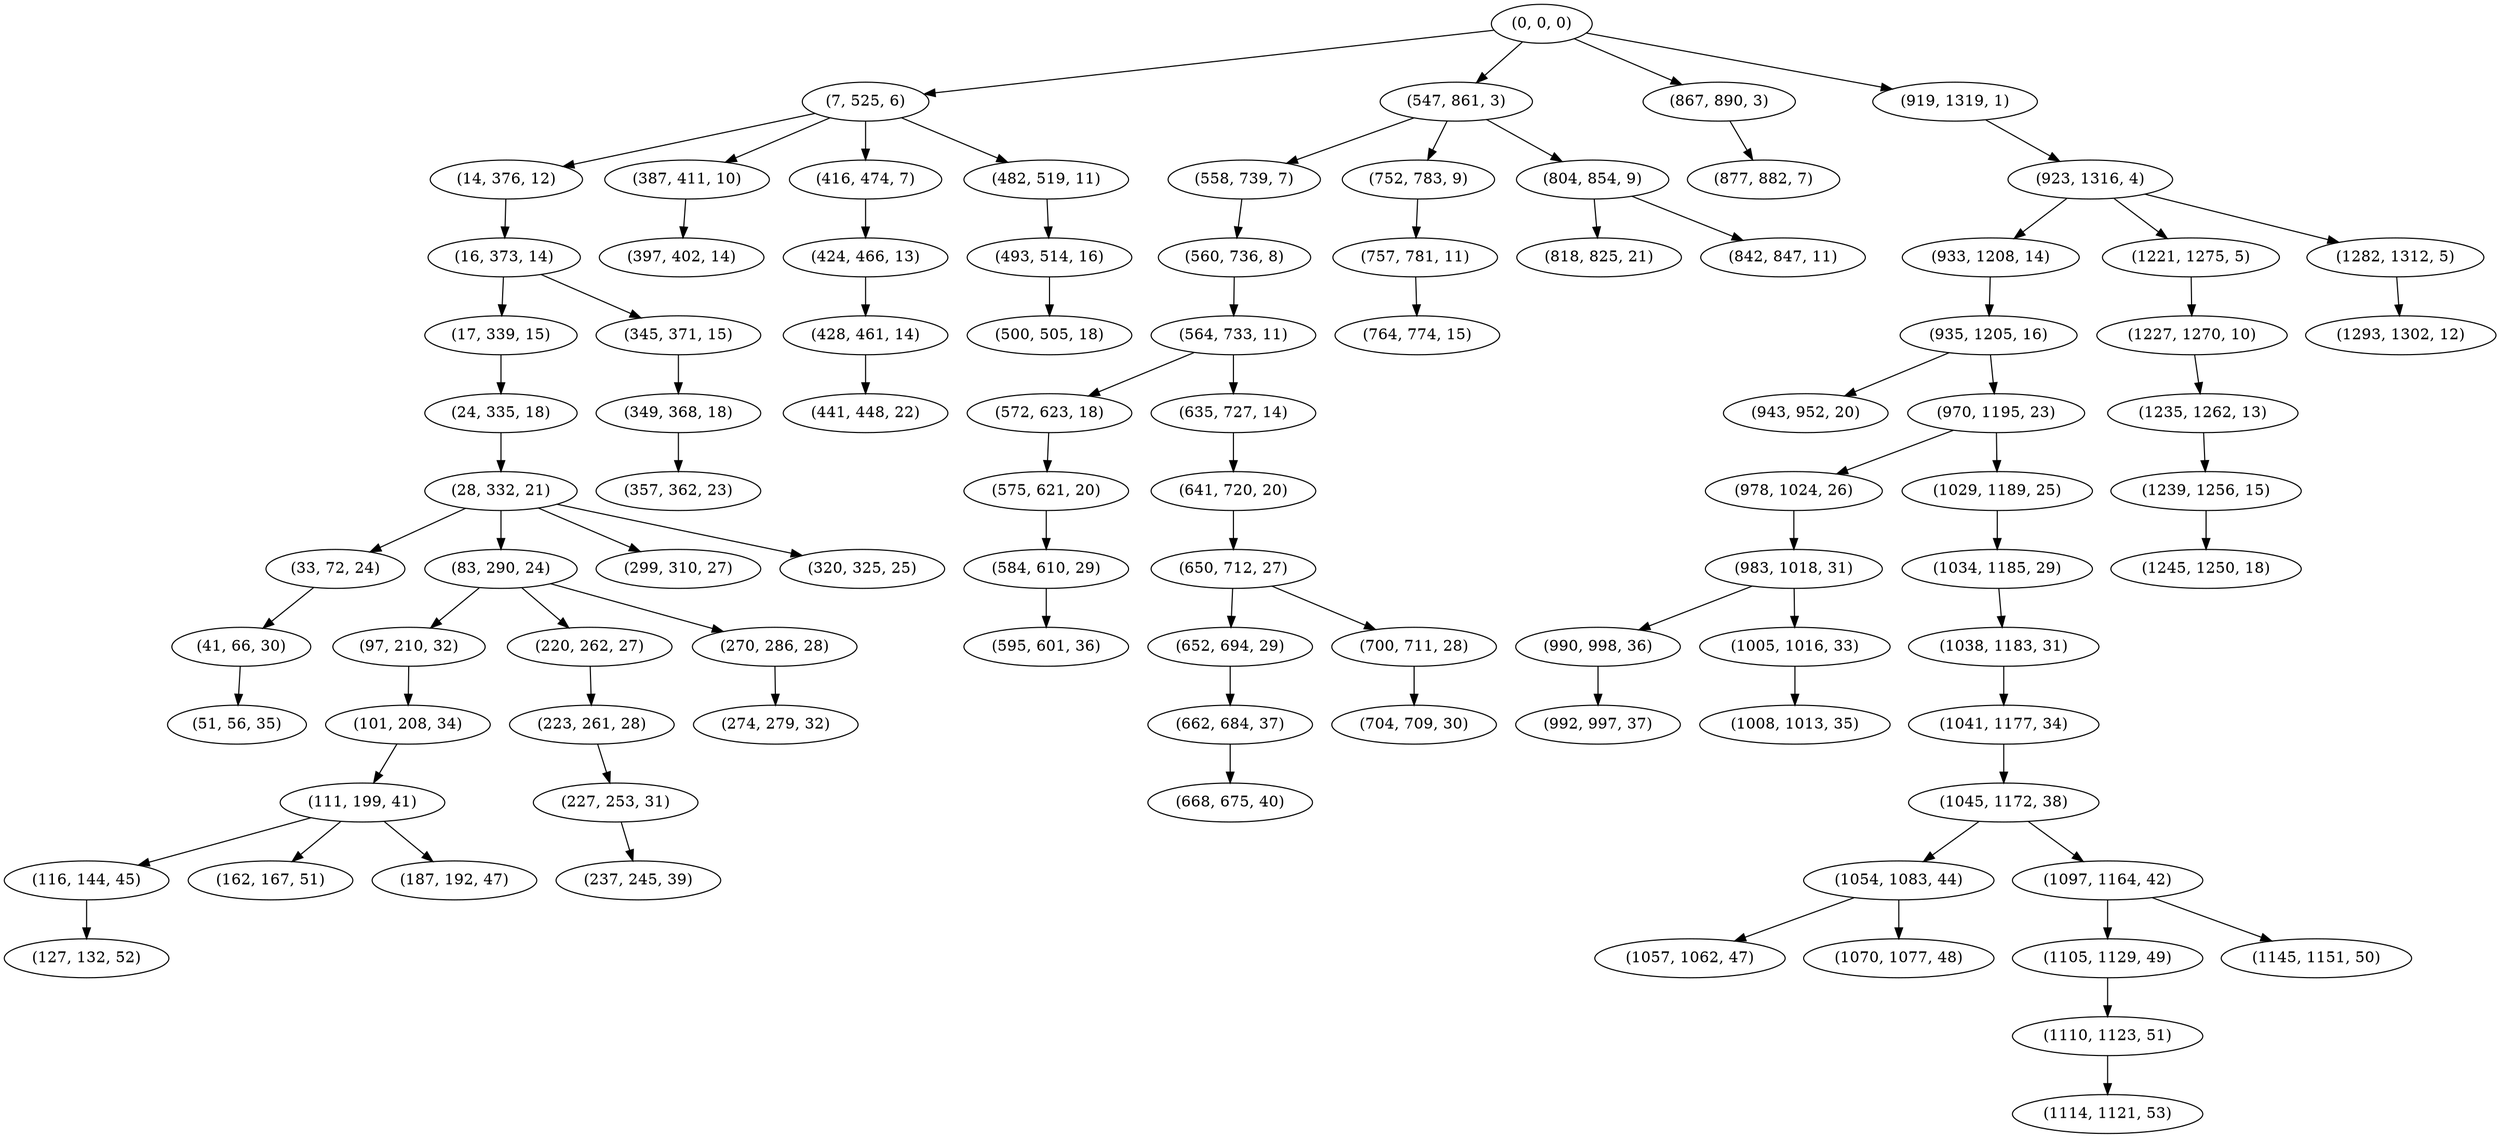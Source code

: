 digraph tree {
    "(0, 0, 0)";
    "(7, 525, 6)";
    "(14, 376, 12)";
    "(16, 373, 14)";
    "(17, 339, 15)";
    "(24, 335, 18)";
    "(28, 332, 21)";
    "(33, 72, 24)";
    "(41, 66, 30)";
    "(51, 56, 35)";
    "(83, 290, 24)";
    "(97, 210, 32)";
    "(101, 208, 34)";
    "(111, 199, 41)";
    "(116, 144, 45)";
    "(127, 132, 52)";
    "(162, 167, 51)";
    "(187, 192, 47)";
    "(220, 262, 27)";
    "(223, 261, 28)";
    "(227, 253, 31)";
    "(237, 245, 39)";
    "(270, 286, 28)";
    "(274, 279, 32)";
    "(299, 310, 27)";
    "(320, 325, 25)";
    "(345, 371, 15)";
    "(349, 368, 18)";
    "(357, 362, 23)";
    "(387, 411, 10)";
    "(397, 402, 14)";
    "(416, 474, 7)";
    "(424, 466, 13)";
    "(428, 461, 14)";
    "(441, 448, 22)";
    "(482, 519, 11)";
    "(493, 514, 16)";
    "(500, 505, 18)";
    "(547, 861, 3)";
    "(558, 739, 7)";
    "(560, 736, 8)";
    "(564, 733, 11)";
    "(572, 623, 18)";
    "(575, 621, 20)";
    "(584, 610, 29)";
    "(595, 601, 36)";
    "(635, 727, 14)";
    "(641, 720, 20)";
    "(650, 712, 27)";
    "(652, 694, 29)";
    "(662, 684, 37)";
    "(668, 675, 40)";
    "(700, 711, 28)";
    "(704, 709, 30)";
    "(752, 783, 9)";
    "(757, 781, 11)";
    "(764, 774, 15)";
    "(804, 854, 9)";
    "(818, 825, 21)";
    "(842, 847, 11)";
    "(867, 890, 3)";
    "(877, 882, 7)";
    "(919, 1319, 1)";
    "(923, 1316, 4)";
    "(933, 1208, 14)";
    "(935, 1205, 16)";
    "(943, 952, 20)";
    "(970, 1195, 23)";
    "(978, 1024, 26)";
    "(983, 1018, 31)";
    "(990, 998, 36)";
    "(992, 997, 37)";
    "(1005, 1016, 33)";
    "(1008, 1013, 35)";
    "(1029, 1189, 25)";
    "(1034, 1185, 29)";
    "(1038, 1183, 31)";
    "(1041, 1177, 34)";
    "(1045, 1172, 38)";
    "(1054, 1083, 44)";
    "(1057, 1062, 47)";
    "(1070, 1077, 48)";
    "(1097, 1164, 42)";
    "(1105, 1129, 49)";
    "(1110, 1123, 51)";
    "(1114, 1121, 53)";
    "(1145, 1151, 50)";
    "(1221, 1275, 5)";
    "(1227, 1270, 10)";
    "(1235, 1262, 13)";
    "(1239, 1256, 15)";
    "(1245, 1250, 18)";
    "(1282, 1312, 5)";
    "(1293, 1302, 12)";
    "(0, 0, 0)" -> "(7, 525, 6)";
    "(0, 0, 0)" -> "(547, 861, 3)";
    "(0, 0, 0)" -> "(867, 890, 3)";
    "(0, 0, 0)" -> "(919, 1319, 1)";
    "(7, 525, 6)" -> "(14, 376, 12)";
    "(7, 525, 6)" -> "(387, 411, 10)";
    "(7, 525, 6)" -> "(416, 474, 7)";
    "(7, 525, 6)" -> "(482, 519, 11)";
    "(14, 376, 12)" -> "(16, 373, 14)";
    "(16, 373, 14)" -> "(17, 339, 15)";
    "(16, 373, 14)" -> "(345, 371, 15)";
    "(17, 339, 15)" -> "(24, 335, 18)";
    "(24, 335, 18)" -> "(28, 332, 21)";
    "(28, 332, 21)" -> "(33, 72, 24)";
    "(28, 332, 21)" -> "(83, 290, 24)";
    "(28, 332, 21)" -> "(299, 310, 27)";
    "(28, 332, 21)" -> "(320, 325, 25)";
    "(33, 72, 24)" -> "(41, 66, 30)";
    "(41, 66, 30)" -> "(51, 56, 35)";
    "(83, 290, 24)" -> "(97, 210, 32)";
    "(83, 290, 24)" -> "(220, 262, 27)";
    "(83, 290, 24)" -> "(270, 286, 28)";
    "(97, 210, 32)" -> "(101, 208, 34)";
    "(101, 208, 34)" -> "(111, 199, 41)";
    "(111, 199, 41)" -> "(116, 144, 45)";
    "(111, 199, 41)" -> "(162, 167, 51)";
    "(111, 199, 41)" -> "(187, 192, 47)";
    "(116, 144, 45)" -> "(127, 132, 52)";
    "(220, 262, 27)" -> "(223, 261, 28)";
    "(223, 261, 28)" -> "(227, 253, 31)";
    "(227, 253, 31)" -> "(237, 245, 39)";
    "(270, 286, 28)" -> "(274, 279, 32)";
    "(345, 371, 15)" -> "(349, 368, 18)";
    "(349, 368, 18)" -> "(357, 362, 23)";
    "(387, 411, 10)" -> "(397, 402, 14)";
    "(416, 474, 7)" -> "(424, 466, 13)";
    "(424, 466, 13)" -> "(428, 461, 14)";
    "(428, 461, 14)" -> "(441, 448, 22)";
    "(482, 519, 11)" -> "(493, 514, 16)";
    "(493, 514, 16)" -> "(500, 505, 18)";
    "(547, 861, 3)" -> "(558, 739, 7)";
    "(547, 861, 3)" -> "(752, 783, 9)";
    "(547, 861, 3)" -> "(804, 854, 9)";
    "(558, 739, 7)" -> "(560, 736, 8)";
    "(560, 736, 8)" -> "(564, 733, 11)";
    "(564, 733, 11)" -> "(572, 623, 18)";
    "(564, 733, 11)" -> "(635, 727, 14)";
    "(572, 623, 18)" -> "(575, 621, 20)";
    "(575, 621, 20)" -> "(584, 610, 29)";
    "(584, 610, 29)" -> "(595, 601, 36)";
    "(635, 727, 14)" -> "(641, 720, 20)";
    "(641, 720, 20)" -> "(650, 712, 27)";
    "(650, 712, 27)" -> "(652, 694, 29)";
    "(650, 712, 27)" -> "(700, 711, 28)";
    "(652, 694, 29)" -> "(662, 684, 37)";
    "(662, 684, 37)" -> "(668, 675, 40)";
    "(700, 711, 28)" -> "(704, 709, 30)";
    "(752, 783, 9)" -> "(757, 781, 11)";
    "(757, 781, 11)" -> "(764, 774, 15)";
    "(804, 854, 9)" -> "(818, 825, 21)";
    "(804, 854, 9)" -> "(842, 847, 11)";
    "(867, 890, 3)" -> "(877, 882, 7)";
    "(919, 1319, 1)" -> "(923, 1316, 4)";
    "(923, 1316, 4)" -> "(933, 1208, 14)";
    "(923, 1316, 4)" -> "(1221, 1275, 5)";
    "(923, 1316, 4)" -> "(1282, 1312, 5)";
    "(933, 1208, 14)" -> "(935, 1205, 16)";
    "(935, 1205, 16)" -> "(943, 952, 20)";
    "(935, 1205, 16)" -> "(970, 1195, 23)";
    "(970, 1195, 23)" -> "(978, 1024, 26)";
    "(970, 1195, 23)" -> "(1029, 1189, 25)";
    "(978, 1024, 26)" -> "(983, 1018, 31)";
    "(983, 1018, 31)" -> "(990, 998, 36)";
    "(983, 1018, 31)" -> "(1005, 1016, 33)";
    "(990, 998, 36)" -> "(992, 997, 37)";
    "(1005, 1016, 33)" -> "(1008, 1013, 35)";
    "(1029, 1189, 25)" -> "(1034, 1185, 29)";
    "(1034, 1185, 29)" -> "(1038, 1183, 31)";
    "(1038, 1183, 31)" -> "(1041, 1177, 34)";
    "(1041, 1177, 34)" -> "(1045, 1172, 38)";
    "(1045, 1172, 38)" -> "(1054, 1083, 44)";
    "(1045, 1172, 38)" -> "(1097, 1164, 42)";
    "(1054, 1083, 44)" -> "(1057, 1062, 47)";
    "(1054, 1083, 44)" -> "(1070, 1077, 48)";
    "(1097, 1164, 42)" -> "(1105, 1129, 49)";
    "(1097, 1164, 42)" -> "(1145, 1151, 50)";
    "(1105, 1129, 49)" -> "(1110, 1123, 51)";
    "(1110, 1123, 51)" -> "(1114, 1121, 53)";
    "(1221, 1275, 5)" -> "(1227, 1270, 10)";
    "(1227, 1270, 10)" -> "(1235, 1262, 13)";
    "(1235, 1262, 13)" -> "(1239, 1256, 15)";
    "(1239, 1256, 15)" -> "(1245, 1250, 18)";
    "(1282, 1312, 5)" -> "(1293, 1302, 12)";
}
